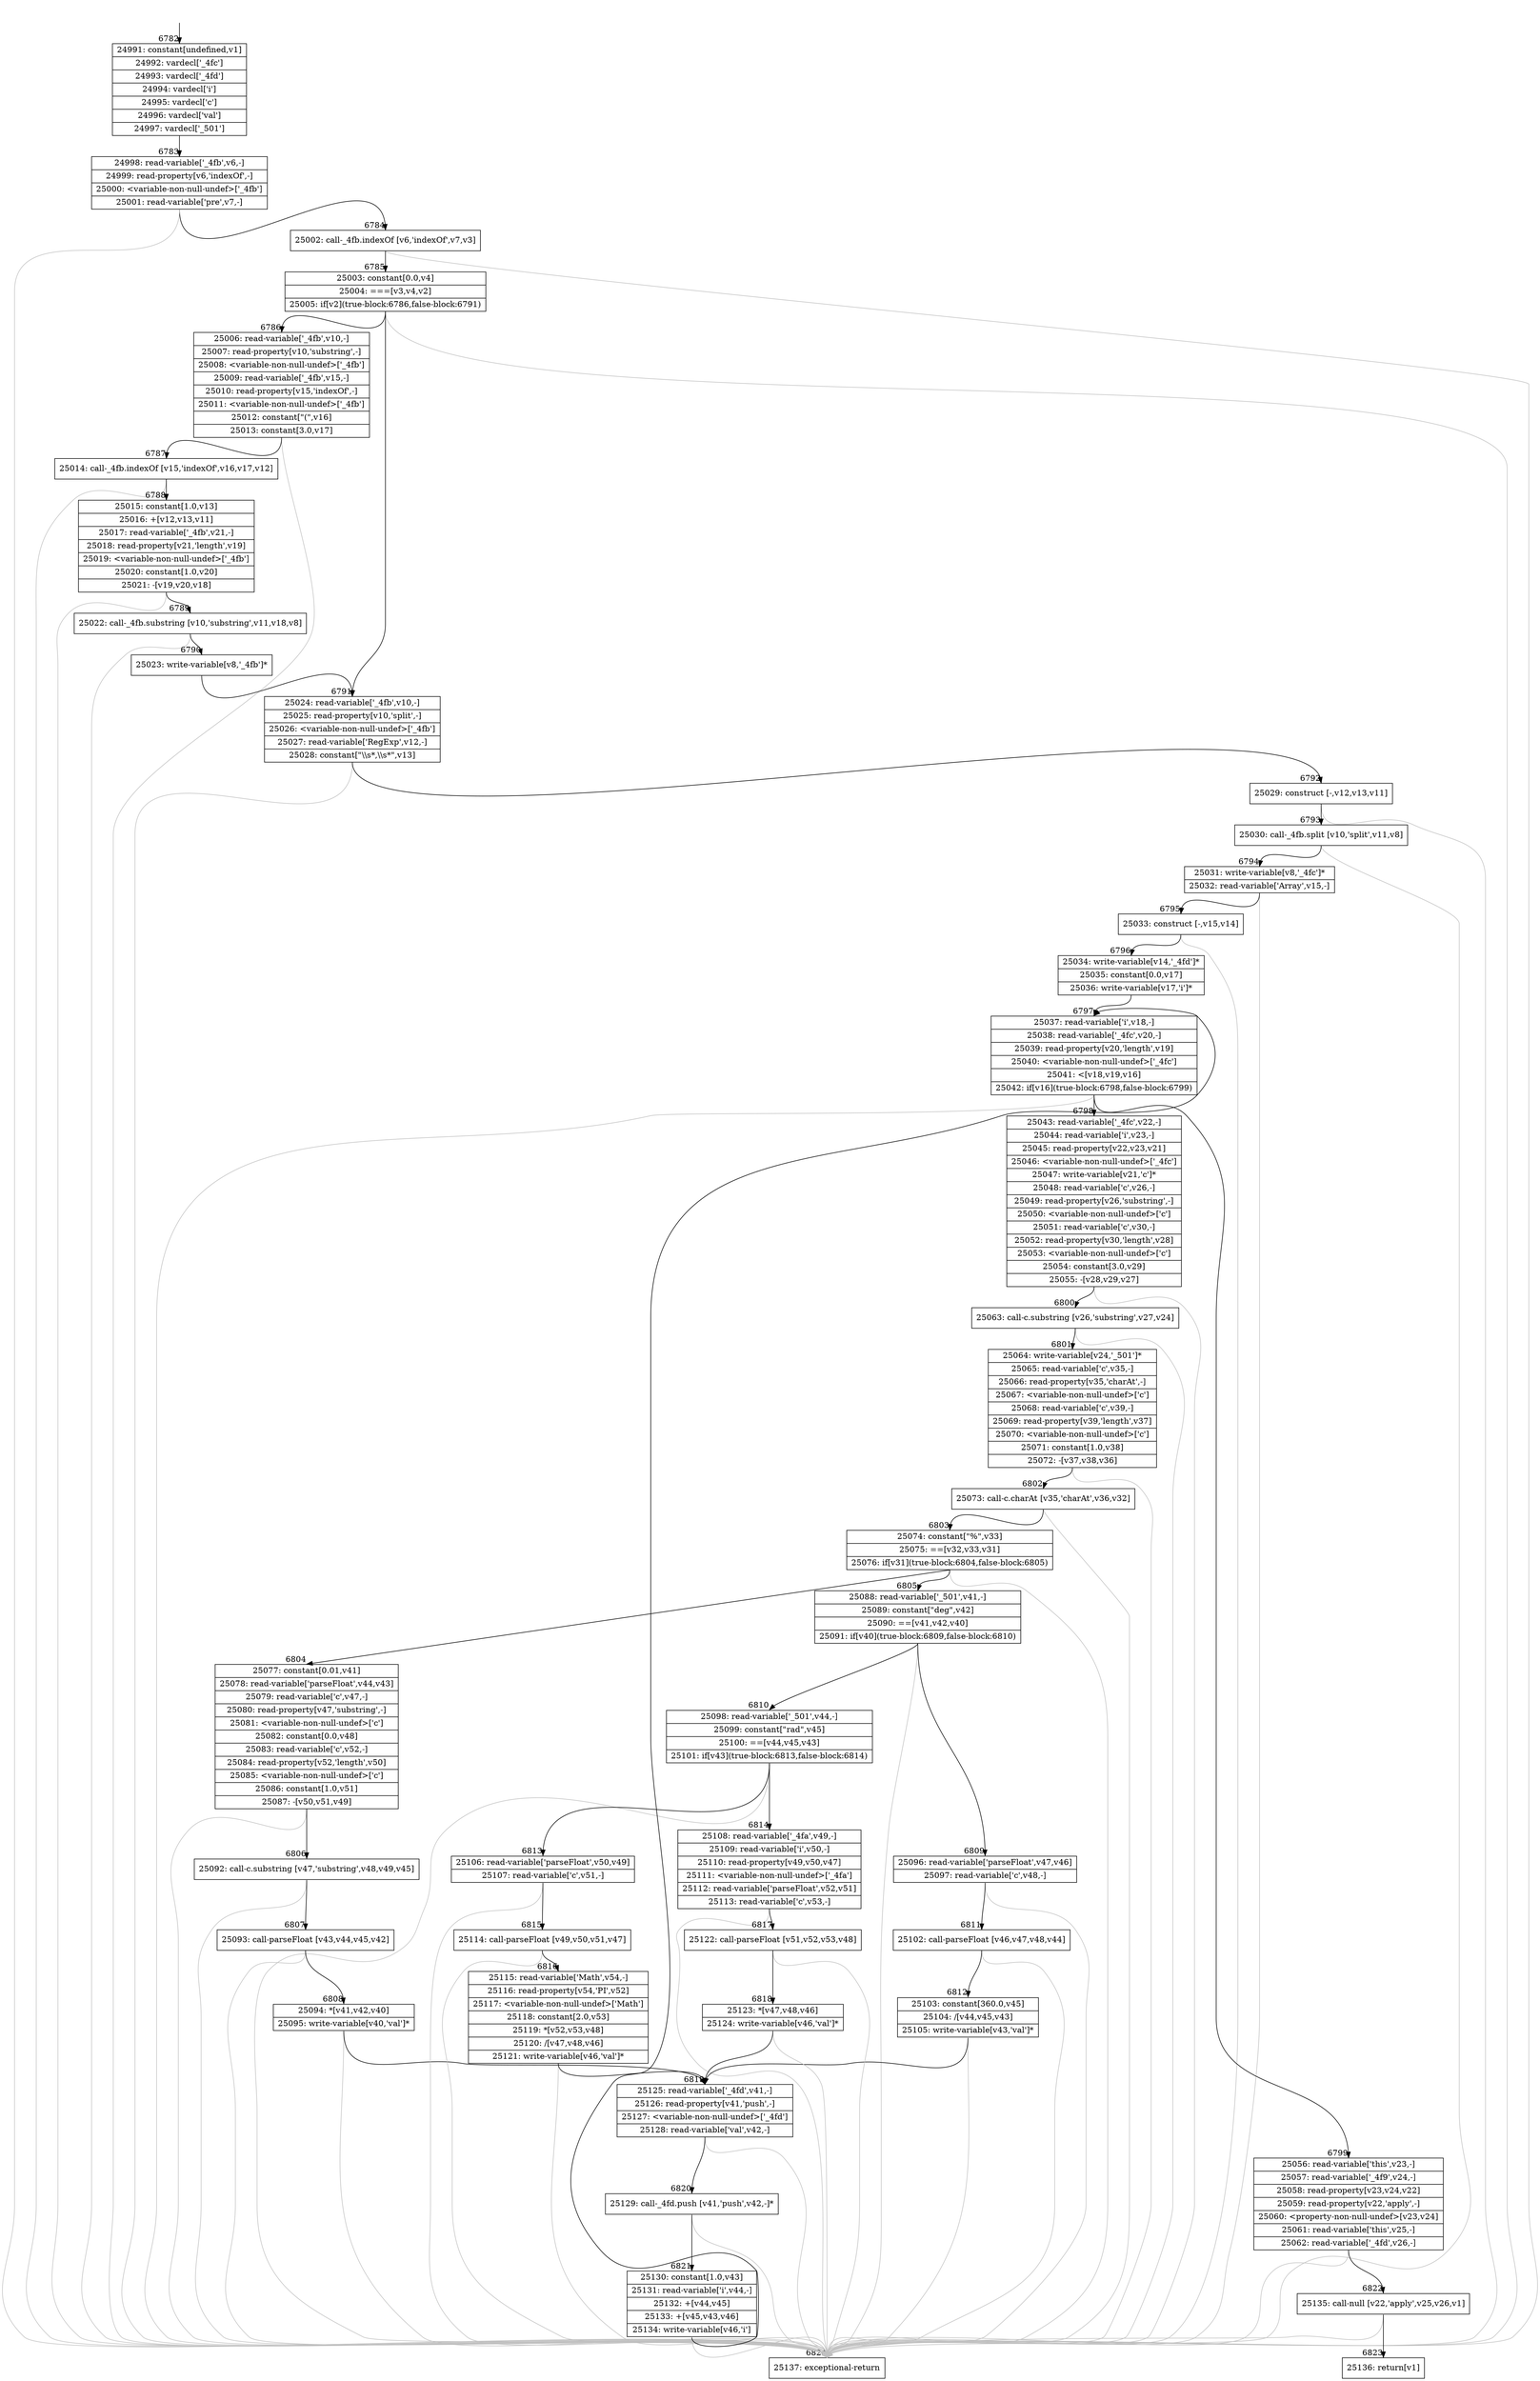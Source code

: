digraph {
rankdir="TD"
BB_entry458[shape=none,label=""];
BB_entry458 -> BB6782 [tailport=s, headport=n, headlabel="    6782"]
BB6782 [shape=record label="{24991: constant[undefined,v1]|24992: vardecl['_4fc']|24993: vardecl['_4fd']|24994: vardecl['i']|24995: vardecl['c']|24996: vardecl['val']|24997: vardecl['_501']}" ] 
BB6782 -> BB6783 [tailport=s, headport=n, headlabel="      6783"]
BB6783 [shape=record label="{24998: read-variable['_4fb',v6,-]|24999: read-property[v6,'indexOf',-]|25000: \<variable-non-null-undef\>['_4fb']|25001: read-variable['pre',v7,-]}" ] 
BB6783 -> BB6784 [tailport=s, headport=n, headlabel="      6784"]
BB6783 -> BB6824 [tailport=s, headport=n, color=gray, headlabel="      6824"]
BB6784 [shape=record label="{25002: call-_4fb.indexOf [v6,'indexOf',v7,v3]}" ] 
BB6784 -> BB6785 [tailport=s, headport=n, headlabel="      6785"]
BB6784 -> BB6824 [tailport=s, headport=n, color=gray]
BB6785 [shape=record label="{25003: constant[0.0,v4]|25004: ===[v3,v4,v2]|25005: if[v2](true-block:6786,false-block:6791)}" ] 
BB6785 -> BB6786 [tailport=s, headport=n, headlabel="      6786"]
BB6785 -> BB6791 [tailport=s, headport=n, headlabel="      6791"]
BB6785 -> BB6824 [tailport=s, headport=n, color=gray]
BB6786 [shape=record label="{25006: read-variable['_4fb',v10,-]|25007: read-property[v10,'substring',-]|25008: \<variable-non-null-undef\>['_4fb']|25009: read-variable['_4fb',v15,-]|25010: read-property[v15,'indexOf',-]|25011: \<variable-non-null-undef\>['_4fb']|25012: constant[\"(\",v16]|25013: constant[3.0,v17]}" ] 
BB6786 -> BB6787 [tailport=s, headport=n, headlabel="      6787"]
BB6786 -> BB6824 [tailport=s, headport=n, color=gray]
BB6787 [shape=record label="{25014: call-_4fb.indexOf [v15,'indexOf',v16,v17,v12]}" ] 
BB6787 -> BB6788 [tailport=s, headport=n, headlabel="      6788"]
BB6787 -> BB6824 [tailport=s, headport=n, color=gray]
BB6788 [shape=record label="{25015: constant[1.0,v13]|25016: +[v12,v13,v11]|25017: read-variable['_4fb',v21,-]|25018: read-property[v21,'length',v19]|25019: \<variable-non-null-undef\>['_4fb']|25020: constant[1.0,v20]|25021: -[v19,v20,v18]}" ] 
BB6788 -> BB6789 [tailport=s, headport=n, headlabel="      6789"]
BB6788 -> BB6824 [tailport=s, headport=n, color=gray]
BB6789 [shape=record label="{25022: call-_4fb.substring [v10,'substring',v11,v18,v8]}" ] 
BB6789 -> BB6790 [tailport=s, headport=n, headlabel="      6790"]
BB6789 -> BB6824 [tailport=s, headport=n, color=gray]
BB6790 [shape=record label="{25023: write-variable[v8,'_4fb']*}" ] 
BB6790 -> BB6791 [tailport=s, headport=n]
BB6791 [shape=record label="{25024: read-variable['_4fb',v10,-]|25025: read-property[v10,'split',-]|25026: \<variable-non-null-undef\>['_4fb']|25027: read-variable['RegExp',v12,-]|25028: constant[\"\\\\s*,\\\\s*\",v13]}" ] 
BB6791 -> BB6792 [tailport=s, headport=n, headlabel="      6792"]
BB6791 -> BB6824 [tailport=s, headport=n, color=gray]
BB6792 [shape=record label="{25029: construct [-,v12,v13,v11]}" ] 
BB6792 -> BB6793 [tailport=s, headport=n, headlabel="      6793"]
BB6792 -> BB6824 [tailport=s, headport=n, color=gray]
BB6793 [shape=record label="{25030: call-_4fb.split [v10,'split',v11,v8]}" ] 
BB6793 -> BB6794 [tailport=s, headport=n, headlabel="      6794"]
BB6793 -> BB6824 [tailport=s, headport=n, color=gray]
BB6794 [shape=record label="{25031: write-variable[v8,'_4fc']*|25032: read-variable['Array',v15,-]}" ] 
BB6794 -> BB6795 [tailport=s, headport=n, headlabel="      6795"]
BB6794 -> BB6824 [tailport=s, headport=n, color=gray]
BB6795 [shape=record label="{25033: construct [-,v15,v14]}" ] 
BB6795 -> BB6796 [tailport=s, headport=n, headlabel="      6796"]
BB6795 -> BB6824 [tailport=s, headport=n, color=gray]
BB6796 [shape=record label="{25034: write-variable[v14,'_4fd']*|25035: constant[0.0,v17]|25036: write-variable[v17,'i']*}" ] 
BB6796 -> BB6797 [tailport=s, headport=n, headlabel="      6797"]
BB6797 [shape=record label="{25037: read-variable['i',v18,-]|25038: read-variable['_4fc',v20,-]|25039: read-property[v20,'length',v19]|25040: \<variable-non-null-undef\>['_4fc']|25041: \<[v18,v19,v16]|25042: if[v16](true-block:6798,false-block:6799)}" ] 
BB6797 -> BB6798 [tailport=s, headport=n, headlabel="      6798"]
BB6797 -> BB6799 [tailport=s, headport=n, headlabel="      6799"]
BB6797 -> BB6824 [tailport=s, headport=n, color=gray]
BB6798 [shape=record label="{25043: read-variable['_4fc',v22,-]|25044: read-variable['i',v23,-]|25045: read-property[v22,v23,v21]|25046: \<variable-non-null-undef\>['_4fc']|25047: write-variable[v21,'c']*|25048: read-variable['c',v26,-]|25049: read-property[v26,'substring',-]|25050: \<variable-non-null-undef\>['c']|25051: read-variable['c',v30,-]|25052: read-property[v30,'length',v28]|25053: \<variable-non-null-undef\>['c']|25054: constant[3.0,v29]|25055: -[v28,v29,v27]}" ] 
BB6798 -> BB6800 [tailport=s, headport=n, headlabel="      6800"]
BB6798 -> BB6824 [tailport=s, headport=n, color=gray]
BB6799 [shape=record label="{25056: read-variable['this',v23,-]|25057: read-variable['_4f9',v24,-]|25058: read-property[v23,v24,v22]|25059: read-property[v22,'apply',-]|25060: \<property-non-null-undef\>[v23,v24]|25061: read-variable['this',v25,-]|25062: read-variable['_4fd',v26,-]}" ] 
BB6799 -> BB6822 [tailport=s, headport=n, headlabel="      6822"]
BB6799 -> BB6824 [tailport=s, headport=n, color=gray]
BB6800 [shape=record label="{25063: call-c.substring [v26,'substring',v27,v24]}" ] 
BB6800 -> BB6801 [tailport=s, headport=n, headlabel="      6801"]
BB6800 -> BB6824 [tailport=s, headport=n, color=gray]
BB6801 [shape=record label="{25064: write-variable[v24,'_501']*|25065: read-variable['c',v35,-]|25066: read-property[v35,'charAt',-]|25067: \<variable-non-null-undef\>['c']|25068: read-variable['c',v39,-]|25069: read-property[v39,'length',v37]|25070: \<variable-non-null-undef\>['c']|25071: constant[1.0,v38]|25072: -[v37,v38,v36]}" ] 
BB6801 -> BB6802 [tailport=s, headport=n, headlabel="      6802"]
BB6801 -> BB6824 [tailport=s, headport=n, color=gray]
BB6802 [shape=record label="{25073: call-c.charAt [v35,'charAt',v36,v32]}" ] 
BB6802 -> BB6803 [tailport=s, headport=n, headlabel="      6803"]
BB6802 -> BB6824 [tailport=s, headport=n, color=gray]
BB6803 [shape=record label="{25074: constant[\"%\",v33]|25075: ==[v32,v33,v31]|25076: if[v31](true-block:6804,false-block:6805)}" ] 
BB6803 -> BB6804 [tailport=s, headport=n, headlabel="      6804"]
BB6803 -> BB6805 [tailport=s, headport=n, headlabel="      6805"]
BB6803 -> BB6824 [tailport=s, headport=n, color=gray]
BB6804 [shape=record label="{25077: constant[0.01,v41]|25078: read-variable['parseFloat',v44,v43]|25079: read-variable['c',v47,-]|25080: read-property[v47,'substring',-]|25081: \<variable-non-null-undef\>['c']|25082: constant[0.0,v48]|25083: read-variable['c',v52,-]|25084: read-property[v52,'length',v50]|25085: \<variable-non-null-undef\>['c']|25086: constant[1.0,v51]|25087: -[v50,v51,v49]}" ] 
BB6804 -> BB6806 [tailport=s, headport=n, headlabel="      6806"]
BB6804 -> BB6824 [tailport=s, headport=n, color=gray]
BB6805 [shape=record label="{25088: read-variable['_501',v41,-]|25089: constant[\"deg\",v42]|25090: ==[v41,v42,v40]|25091: if[v40](true-block:6809,false-block:6810)}" ] 
BB6805 -> BB6809 [tailport=s, headport=n, headlabel="      6809"]
BB6805 -> BB6810 [tailport=s, headport=n, headlabel="      6810"]
BB6805 -> BB6824 [tailport=s, headport=n, color=gray]
BB6806 [shape=record label="{25092: call-c.substring [v47,'substring',v48,v49,v45]}" ] 
BB6806 -> BB6807 [tailport=s, headport=n, headlabel="      6807"]
BB6806 -> BB6824 [tailport=s, headport=n, color=gray]
BB6807 [shape=record label="{25093: call-parseFloat [v43,v44,v45,v42]}" ] 
BB6807 -> BB6808 [tailport=s, headport=n, headlabel="      6808"]
BB6807 -> BB6824 [tailport=s, headport=n, color=gray]
BB6808 [shape=record label="{25094: *[v41,v42,v40]|25095: write-variable[v40,'val']*}" ] 
BB6808 -> BB6819 [tailport=s, headport=n, headlabel="      6819"]
BB6808 -> BB6824 [tailport=s, headport=n, color=gray]
BB6809 [shape=record label="{25096: read-variable['parseFloat',v47,v46]|25097: read-variable['c',v48,-]}" ] 
BB6809 -> BB6811 [tailport=s, headport=n, headlabel="      6811"]
BB6809 -> BB6824 [tailport=s, headport=n, color=gray]
BB6810 [shape=record label="{25098: read-variable['_501',v44,-]|25099: constant[\"rad\",v45]|25100: ==[v44,v45,v43]|25101: if[v43](true-block:6813,false-block:6814)}" ] 
BB6810 -> BB6813 [tailport=s, headport=n, headlabel="      6813"]
BB6810 -> BB6814 [tailport=s, headport=n, headlabel="      6814"]
BB6810 -> BB6824 [tailport=s, headport=n, color=gray]
BB6811 [shape=record label="{25102: call-parseFloat [v46,v47,v48,v44]}" ] 
BB6811 -> BB6812 [tailport=s, headport=n, headlabel="      6812"]
BB6811 -> BB6824 [tailport=s, headport=n, color=gray]
BB6812 [shape=record label="{25103: constant[360.0,v45]|25104: /[v44,v45,v43]|25105: write-variable[v43,'val']*}" ] 
BB6812 -> BB6819 [tailport=s, headport=n]
BB6812 -> BB6824 [tailport=s, headport=n, color=gray]
BB6813 [shape=record label="{25106: read-variable['parseFloat',v50,v49]|25107: read-variable['c',v51,-]}" ] 
BB6813 -> BB6815 [tailport=s, headport=n, headlabel="      6815"]
BB6813 -> BB6824 [tailport=s, headport=n, color=gray]
BB6814 [shape=record label="{25108: read-variable['_4fa',v49,-]|25109: read-variable['i',v50,-]|25110: read-property[v49,v50,v47]|25111: \<variable-non-null-undef\>['_4fa']|25112: read-variable['parseFloat',v52,v51]|25113: read-variable['c',v53,-]}" ] 
BB6814 -> BB6817 [tailport=s, headport=n, headlabel="      6817"]
BB6814 -> BB6824 [tailport=s, headport=n, color=gray]
BB6815 [shape=record label="{25114: call-parseFloat [v49,v50,v51,v47]}" ] 
BB6815 -> BB6816 [tailport=s, headport=n, headlabel="      6816"]
BB6815 -> BB6824 [tailport=s, headport=n, color=gray]
BB6816 [shape=record label="{25115: read-variable['Math',v54,-]|25116: read-property[v54,'PI',v52]|25117: \<variable-non-null-undef\>['Math']|25118: constant[2.0,v53]|25119: *[v52,v53,v48]|25120: /[v47,v48,v46]|25121: write-variable[v46,'val']*}" ] 
BB6816 -> BB6819 [tailport=s, headport=n]
BB6816 -> BB6824 [tailport=s, headport=n, color=gray]
BB6817 [shape=record label="{25122: call-parseFloat [v51,v52,v53,v48]}" ] 
BB6817 -> BB6818 [tailport=s, headport=n, headlabel="      6818"]
BB6817 -> BB6824 [tailport=s, headport=n, color=gray]
BB6818 [shape=record label="{25123: *[v47,v48,v46]|25124: write-variable[v46,'val']*}" ] 
BB6818 -> BB6819 [tailport=s, headport=n]
BB6818 -> BB6824 [tailport=s, headport=n, color=gray]
BB6819 [shape=record label="{25125: read-variable['_4fd',v41,-]|25126: read-property[v41,'push',-]|25127: \<variable-non-null-undef\>['_4fd']|25128: read-variable['val',v42,-]}" ] 
BB6819 -> BB6820 [tailport=s, headport=n, headlabel="      6820"]
BB6819 -> BB6824 [tailport=s, headport=n, color=gray]
BB6820 [shape=record label="{25129: call-_4fd.push [v41,'push',v42,-]*}" ] 
BB6820 -> BB6821 [tailport=s, headport=n, headlabel="      6821"]
BB6820 -> BB6824 [tailport=s, headport=n, color=gray]
BB6821 [shape=record label="{25130: constant[1.0,v43]|25131: read-variable['i',v44,-]|25132: +[v44,v45]|25133: +[v45,v43,v46]|25134: write-variable[v46,'i']}" ] 
BB6821 -> BB6797 [tailport=s, headport=n]
BB6821 -> BB6824 [tailport=s, headport=n, color=gray]
BB6822 [shape=record label="{25135: call-null [v22,'apply',v25,v26,v1]}" ] 
BB6822 -> BB6823 [tailport=s, headport=n, headlabel="      6823"]
BB6822 -> BB6824 [tailport=s, headport=n, color=gray]
BB6823 [shape=record label="{25136: return[v1]}" ] 
BB6824 [shape=record label="{25137: exceptional-return}" ] 
//#$~ 4806
}
